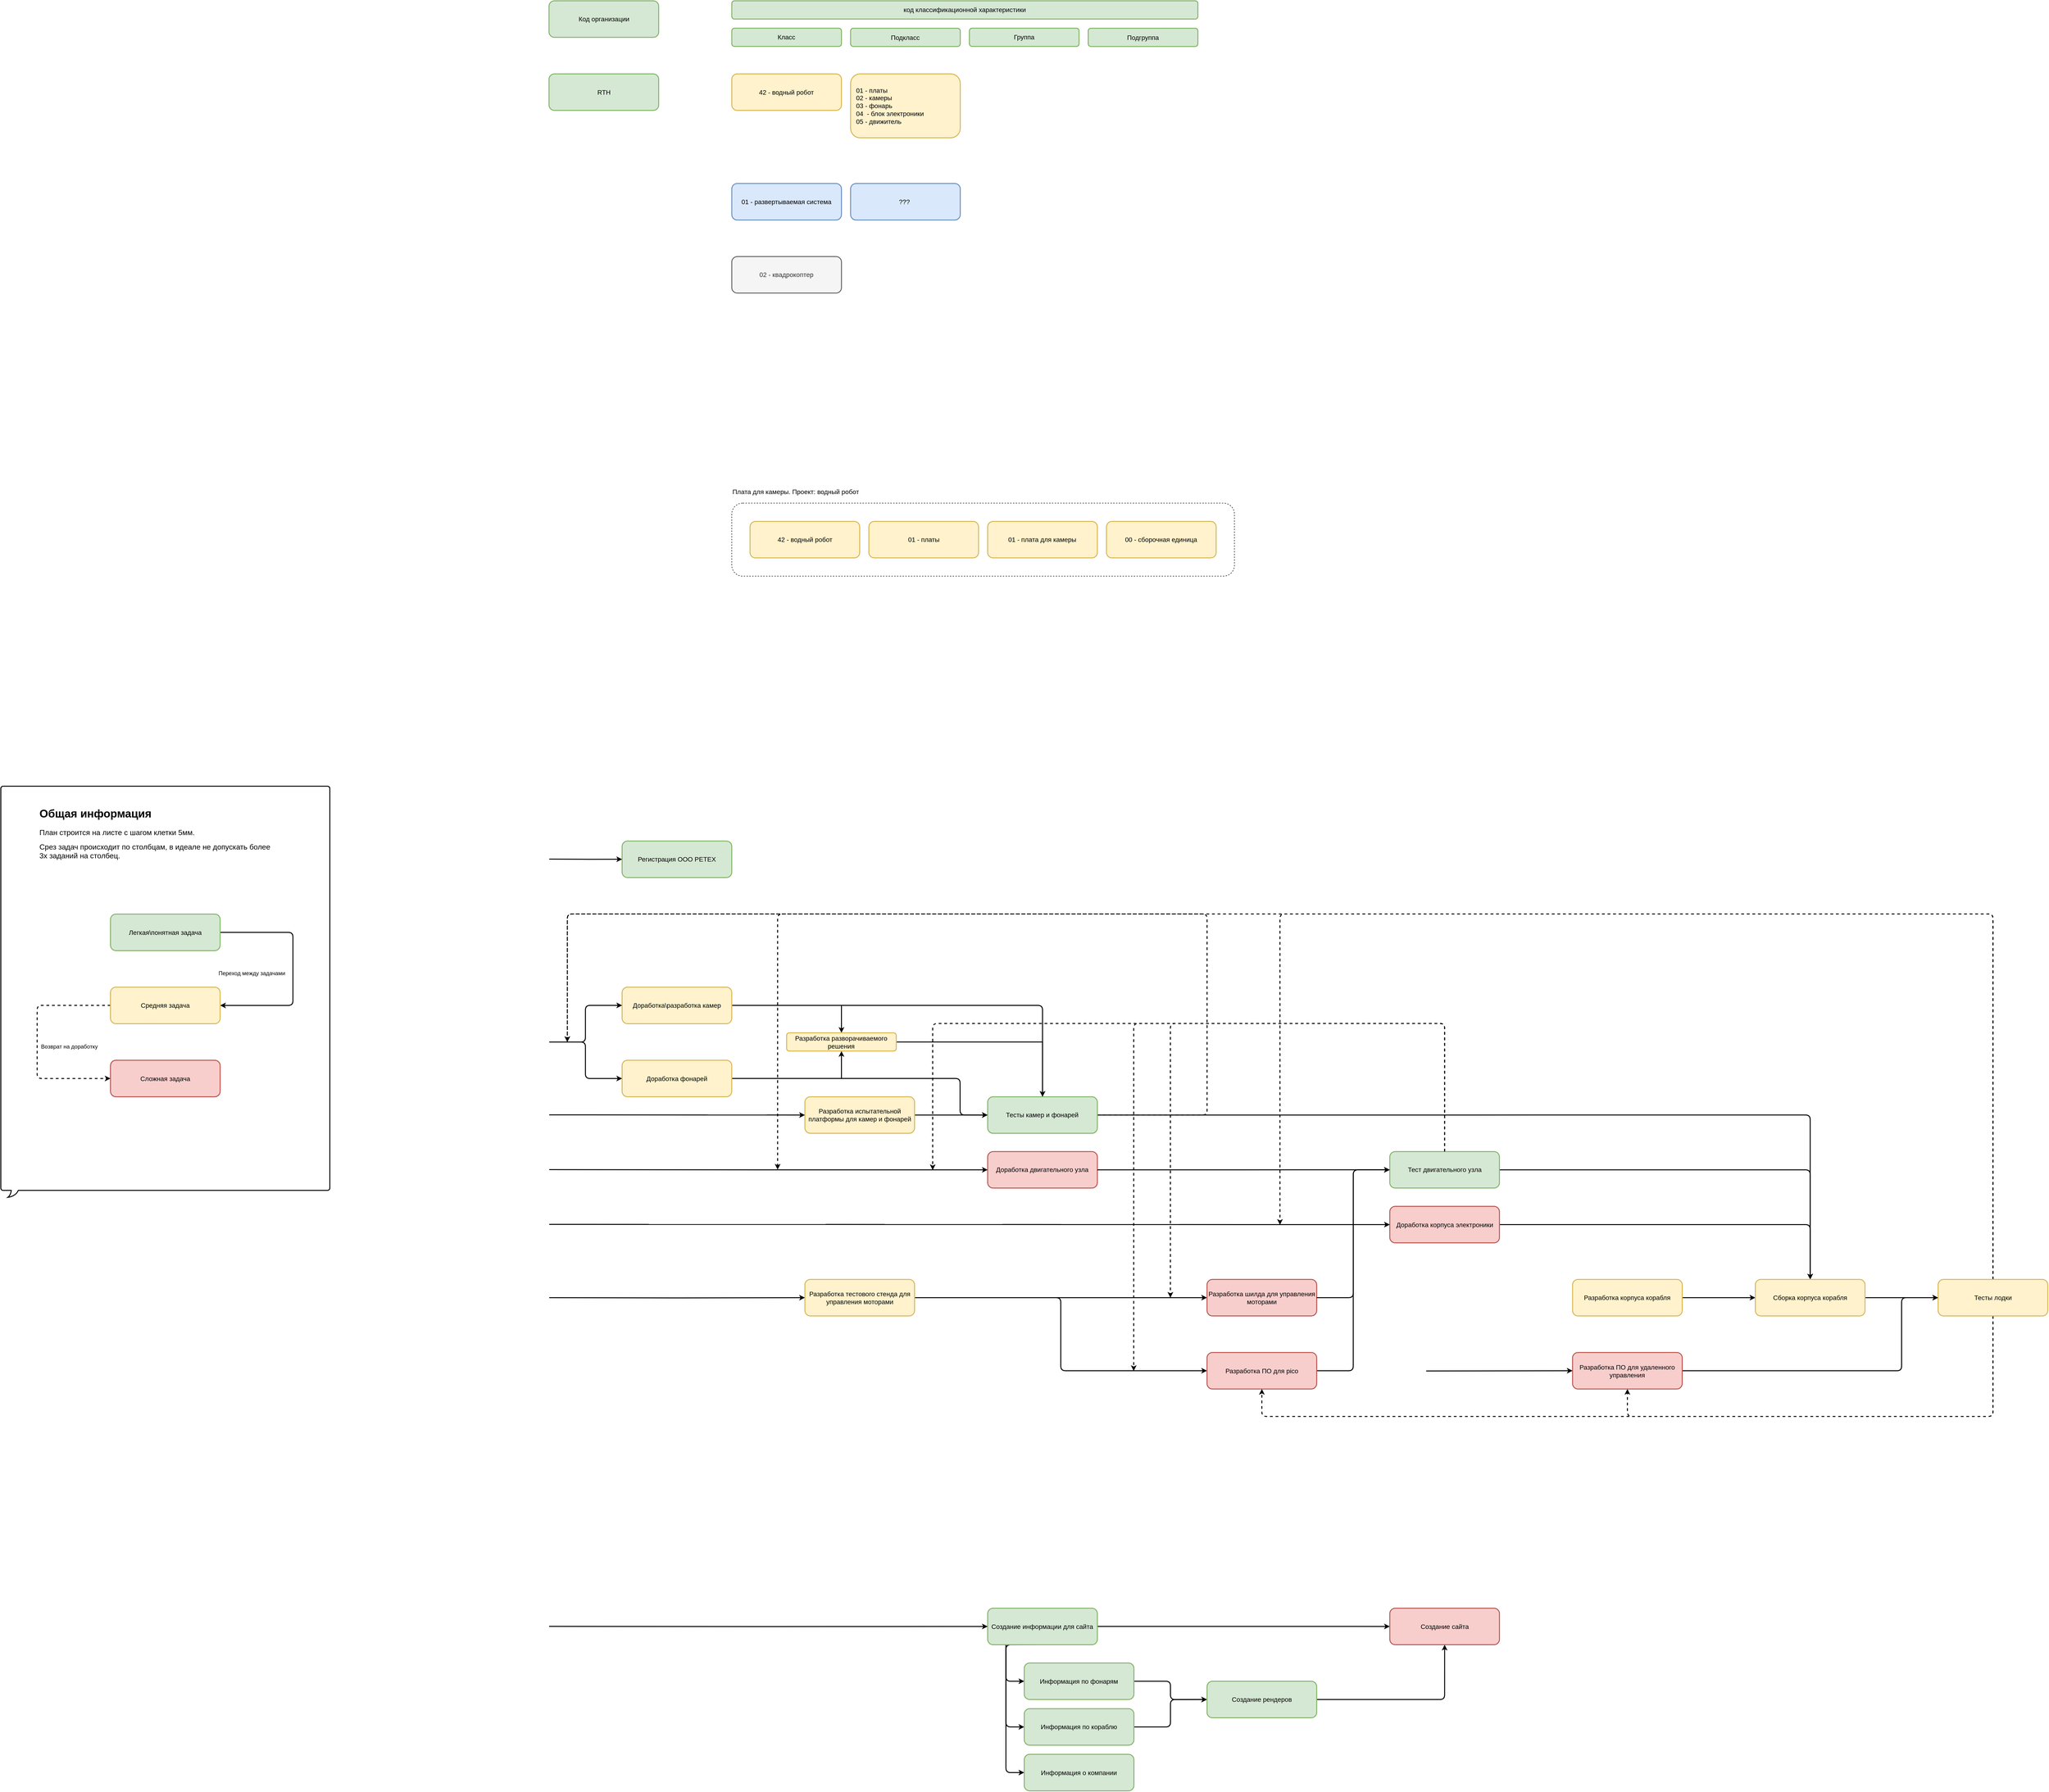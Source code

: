 <mxfile version="20.7.3" type="github" pages="2">
  <diagram name="Page-1" id="74e2e168-ea6b-b213-b513-2b3c1d86103e">
    <mxGraphModel dx="4035" dy="3652" grid="1" gridSize="19.685" guides="1" tooltips="1" connect="1" arrows="1" fold="1" page="0" pageScale="1" pageWidth="1100" pageHeight="850" background="none" math="0" shadow="0">
      <root>
        <mxCell id="0" />
        <mxCell id="1" parent="0" />
        <mxCell id="SM8nJMt2Oax4vUGi1dp2-16" value="" style="rounded=1;whiteSpace=wrap;html=1;fillColor=none;dashed=1;" parent="1" vertex="1">
          <mxGeometry x="-78.76" y="-964.56" width="1082.68" height="157.48" as="geometry" />
        </mxCell>
        <mxCell id="YXC-8lvCb8mUl5Gweqnl-26" value="" style="whiteSpace=wrap;html=1;shape=mxgraph.basic.roundRectCallout;dx=30;dy=15;size=5;boundedLbl=1;strokeWidth=2;fillColor=none;rounded=1;sketch=0;movable=1;resizable=1;rotatable=1;deletable=1;editable=1;connectable=1;" parent="1" vertex="1">
          <mxGeometry x="-1653.2" y="-354.33" width="708.66" height="886.13" as="geometry" />
        </mxCell>
        <mxCell id="e0EzgX6O0uhMCNb5Wawi-1" value="Регистрация ООО РЕТЕХ" style="rounded=1;whiteSpace=wrap;html=1;fontSize=14;fontFamily=Helvetica;strokeWidth=2;fillColor=#d5e8d4;strokeColor=#82b366;" parent="1" vertex="1">
          <mxGeometry x="-315" y="-236.22" width="236.24" height="78.74" as="geometry" />
        </mxCell>
        <mxCell id="YXC-8lvCb8mUl5Gweqnl-3" style="edgeStyle=orthogonalEdgeStyle;rounded=1;orthogonalLoop=1;jettySize=auto;html=1;entryX=0;entryY=0.5;entryDx=0;entryDy=0;strokeWidth=2;startArrow=none;startFill=0;" parent="1" source="e0EzgX6O0uhMCNb5Wawi-2" target="FlP0d59UJvN2eTtT_8vR-7" edge="1">
          <mxGeometry relative="1" as="geometry">
            <mxPoint x="78.745" y="354.335" as="targetPoint" />
            <Array as="points">
              <mxPoint x="413" y="276" />
              <mxPoint x="413" y="354" />
            </Array>
          </mxGeometry>
        </mxCell>
        <mxCell id="eZ3dLRYGTUZ7s9rraS7d-5" style="edgeStyle=orthogonalEdgeStyle;rounded=0;orthogonalLoop=1;jettySize=auto;html=1;entryX=0.5;entryY=1;entryDx=0;entryDy=0;strokeWidth=2;" parent="1" source="e0EzgX6O0uhMCNb5Wawi-2" target="eZ3dLRYGTUZ7s9rraS7d-3" edge="1">
          <mxGeometry relative="1" as="geometry" />
        </mxCell>
        <mxCell id="e0EzgX6O0uhMCNb5Wawi-2" value="Доработка фонарей" style="rounded=1;whiteSpace=wrap;html=1;fontSize=14;fontFamily=Helvetica;strokeWidth=2;fillColor=#fff2cc;strokeColor=#d6b656;" parent="1" vertex="1">
          <mxGeometry x="-315.005" y="236.225" width="236.24" height="78.74" as="geometry" />
        </mxCell>
        <mxCell id="e0EzgX6O0uhMCNb5Wawi-12" style="edgeStyle=orthogonalEdgeStyle;rounded=1;orthogonalLoop=1;jettySize=auto;html=1;exitX=0;exitY=0.5;exitDx=0;exitDy=0;strokeWidth=2;sketch=0;shadow=0;startArrow=classic;startFill=1;endArrow=none;endFill=0;fontSize=14;fontFamily=Helvetica;" parent="1" edge="1">
          <mxGeometry relative="1" as="geometry">
            <mxPoint x="-315.0" y="-196.95" as="sourcePoint" />
            <mxPoint x="-471.995" y="-197.285" as="targetPoint" />
            <Array as="points">
              <mxPoint x="-394" y="-197.39" />
              <mxPoint x="-472" y="-197.39" />
            </Array>
          </mxGeometry>
        </mxCell>
        <mxCell id="e0EzgX6O0uhMCNb5Wawi-17" style="edgeStyle=orthogonalEdgeStyle;rounded=1;sketch=0;orthogonalLoop=1;jettySize=auto;html=1;entryX=0;entryY=0.5;entryDx=0;entryDy=0;shadow=0;strokeWidth=2;startArrow=none;startFill=0;endArrow=classic;endFill=1;fontSize=14;fontFamily=Helvetica;" parent="1" source="e0EzgX6O0uhMCNb5Wawi-13" target="e0EzgX6O0uhMCNb5Wawi-15" edge="1">
          <mxGeometry relative="1" as="geometry" />
        </mxCell>
        <mxCell id="e0EzgX6O0uhMCNb5Wawi-18" style="edgeStyle=orthogonalEdgeStyle;rounded=1;sketch=0;orthogonalLoop=1;jettySize=auto;html=1;entryX=0;entryY=0.5;entryDx=0;entryDy=0;shadow=0;strokeWidth=2;startArrow=none;startFill=0;endArrow=classic;endFill=1;fontSize=14;fontFamily=Helvetica;" parent="1" source="e0EzgX6O0uhMCNb5Wawi-13" target="e0EzgX6O0uhMCNb5Wawi-16" edge="1">
          <mxGeometry relative="1" as="geometry" />
        </mxCell>
        <mxCell id="e0EzgX6O0uhMCNb5Wawi-13" value="Разработка тестового стенда для управления моторами" style="rounded=1;whiteSpace=wrap;html=1;fontSize=14;fontFamily=Helvetica;strokeWidth=2;fillColor=#fff2cc;strokeColor=#d6b656;" parent="1" vertex="1">
          <mxGeometry x="78.745" y="708.665" width="236.24" height="78.74" as="geometry" />
        </mxCell>
        <mxCell id="e0EzgX6O0uhMCNb5Wawi-14" style="edgeStyle=orthogonalEdgeStyle;rounded=1;orthogonalLoop=1;jettySize=auto;html=1;entryX=0;entryY=0.5;entryDx=0;entryDy=0;fontSize=14;fontFamily=Helvetica;strokeWidth=2;" parent="1" target="e0EzgX6O0uhMCNb5Wawi-13" edge="1">
          <mxGeometry relative="1" as="geometry">
            <mxPoint x="-472" y="748" as="sourcePoint" />
            <mxPoint x="78.735" y="747.615" as="targetPoint" />
            <Array as="points" />
          </mxGeometry>
        </mxCell>
        <mxCell id="e0EzgX6O0uhMCNb5Wawi-15" value="Разработка шилда для управления моторами" style="rounded=1;whiteSpace=wrap;html=1;fontSize=14;fontFamily=Helvetica;strokeWidth=2;fillColor=#f8cecc;strokeColor=#b85450;" parent="1" vertex="1">
          <mxGeometry x="944.88" y="708.67" width="236.24" height="78.74" as="geometry" />
        </mxCell>
        <mxCell id="FlP0d59UJvN2eTtT_8vR-22" style="edgeStyle=orthogonalEdgeStyle;rounded=1;orthogonalLoop=1;jettySize=auto;html=1;entryX=0;entryY=0.5;entryDx=0;entryDy=0;strokeWidth=2;startArrow=none;startFill=0;" parent="1" source="e0EzgX6O0uhMCNb5Wawi-16" target="FlP0d59UJvN2eTtT_8vR-9" edge="1">
          <mxGeometry relative="1" as="geometry" />
        </mxCell>
        <mxCell id="e0EzgX6O0uhMCNb5Wawi-16" value="Разработка ПО для pico" style="rounded=1;whiteSpace=wrap;html=1;fontSize=14;fontFamily=Helvetica;strokeWidth=2;fillColor=#f8cecc;strokeColor=#b85450;" parent="1" vertex="1">
          <mxGeometry x="944.885" y="866.135" width="236.24" height="78.74" as="geometry" />
        </mxCell>
        <mxCell id="e0EzgX6O0uhMCNb5Wawi-24" style="edgeStyle=orthogonalEdgeStyle;rounded=1;sketch=0;orthogonalLoop=1;jettySize=auto;html=1;entryX=0;entryY=0.5;entryDx=0;entryDy=0;shadow=0;strokeWidth=2;startArrow=none;startFill=0;endArrow=classic;endFill=1;fontSize=14;fontFamily=Helvetica;" parent="1" source="e0EzgX6O0uhMCNb5Wawi-19" target="e0EzgX6O0uhMCNb5Wawi-20" edge="1">
          <mxGeometry relative="1" as="geometry">
            <Array as="points">
              <mxPoint x="511.73" y="1574.96" />
            </Array>
          </mxGeometry>
        </mxCell>
        <mxCell id="e0EzgX6O0uhMCNb5Wawi-25" style="edgeStyle=orthogonalEdgeStyle;rounded=1;sketch=0;orthogonalLoop=1;jettySize=auto;html=1;entryX=0;entryY=0.5;entryDx=0;entryDy=0;shadow=0;strokeWidth=2;startArrow=none;startFill=0;endArrow=classic;endFill=1;fontSize=14;fontFamily=Helvetica;" parent="1" source="e0EzgX6O0uhMCNb5Wawi-19" target="e0EzgX6O0uhMCNb5Wawi-21" edge="1">
          <mxGeometry relative="1" as="geometry">
            <Array as="points">
              <mxPoint x="511.73" y="1672.96" />
            </Array>
          </mxGeometry>
        </mxCell>
        <mxCell id="e0EzgX6O0uhMCNb5Wawi-26" style="edgeStyle=orthogonalEdgeStyle;rounded=1;sketch=0;orthogonalLoop=1;jettySize=auto;html=1;exitX=0.5;exitY=1;exitDx=0;exitDy=0;entryX=0;entryY=0.5;entryDx=0;entryDy=0;shadow=0;strokeWidth=2;startArrow=none;startFill=0;endArrow=classic;endFill=1;fontSize=14;fontFamily=Helvetica;" parent="1" source="e0EzgX6O0uhMCNb5Wawi-19" target="e0EzgX6O0uhMCNb5Wawi-22" edge="1">
          <mxGeometry relative="1" as="geometry">
            <Array as="points">
              <mxPoint x="511.73" y="1495.96" />
              <mxPoint x="511.73" y="1771.96" />
            </Array>
          </mxGeometry>
        </mxCell>
        <mxCell id="a3vDIaWbVebvhOZibZUk-4" style="edgeStyle=orthogonalEdgeStyle;rounded=1;sketch=0;orthogonalLoop=1;jettySize=auto;html=1;entryX=0;entryY=0.5;entryDx=0;entryDy=0;shadow=0;strokeWidth=2;fontFamily=Helvetica;fontSize=14;startArrow=none;startFill=0;endArrow=classic;endFill=1;" parent="1" source="e0EzgX6O0uhMCNb5Wawi-19" target="a3vDIaWbVebvhOZibZUk-3" edge="1">
          <mxGeometry relative="1" as="geometry" />
        </mxCell>
        <mxCell id="e0EzgX6O0uhMCNb5Wawi-19" value="Создание информации для сайта" style="rounded=1;whiteSpace=wrap;html=1;fontSize=14;fontFamily=Helvetica;strokeWidth=2;fillColor=#d5e8d4;strokeColor=#82b366;" parent="1" vertex="1">
          <mxGeometry x="472.46" y="1417.32" width="236.24" height="78.74" as="geometry" />
        </mxCell>
        <mxCell id="e0EzgX6O0uhMCNb5Wawi-28" style="edgeStyle=orthogonalEdgeStyle;rounded=1;sketch=0;orthogonalLoop=1;jettySize=auto;html=1;entryX=0;entryY=0.5;entryDx=0;entryDy=0;shadow=0;strokeWidth=2;startArrow=none;startFill=0;endArrow=classic;endFill=1;fontSize=14;fontFamily=Helvetica;" parent="1" source="e0EzgX6O0uhMCNb5Wawi-20" target="e0EzgX6O0uhMCNb5Wawi-27" edge="1">
          <mxGeometry relative="1" as="geometry" />
        </mxCell>
        <mxCell id="e0EzgX6O0uhMCNb5Wawi-20" value="Информация по фонарям" style="rounded=1;whiteSpace=wrap;html=1;fontSize=14;fontFamily=Helvetica;strokeWidth=2;fillColor=#d5e8d4;strokeColor=#82b366;" parent="1" vertex="1">
          <mxGeometry x="551.205" y="1535.425" width="236.24" height="78.74" as="geometry" />
        </mxCell>
        <mxCell id="e0EzgX6O0uhMCNb5Wawi-29" style="edgeStyle=orthogonalEdgeStyle;rounded=1;sketch=0;orthogonalLoop=1;jettySize=auto;html=1;entryX=0;entryY=0.5;entryDx=0;entryDy=0;shadow=0;strokeWidth=2;startArrow=none;startFill=0;endArrow=classic;endFill=1;fontSize=14;fontFamily=Helvetica;" parent="1" source="e0EzgX6O0uhMCNb5Wawi-21" target="e0EzgX6O0uhMCNb5Wawi-27" edge="1">
          <mxGeometry relative="1" as="geometry" />
        </mxCell>
        <mxCell id="e0EzgX6O0uhMCNb5Wawi-21" value="Информация по кораблю" style="rounded=1;whiteSpace=wrap;html=1;fontSize=14;fontFamily=Helvetica;strokeWidth=2;fillColor=#d5e8d4;strokeColor=#82b366;" parent="1" vertex="1">
          <mxGeometry x="551.21" y="1633.86" width="236.24" height="78.74" as="geometry" />
        </mxCell>
        <mxCell id="e0EzgX6O0uhMCNb5Wawi-22" value="Информация о компании" style="rounded=1;whiteSpace=wrap;html=1;fontSize=14;fontFamily=Helvetica;strokeWidth=2;fillColor=#d5e8d4;strokeColor=#82b366;" parent="1" vertex="1">
          <mxGeometry x="551.205" y="1732.275" width="236.24" height="78.74" as="geometry" />
        </mxCell>
        <mxCell id="e0EzgX6O0uhMCNb5Wawi-23" style="edgeStyle=orthogonalEdgeStyle;rounded=1;orthogonalLoop=1;jettySize=auto;html=1;entryX=0;entryY=0.5;entryDx=0;entryDy=0;fontSize=14;fontFamily=Helvetica;strokeWidth=2;" parent="1" target="e0EzgX6O0uhMCNb5Wawi-19" edge="1">
          <mxGeometry relative="1" as="geometry">
            <mxPoint x="-472.225" y="1456.485" as="sourcePoint" />
            <mxPoint x="78.51" y="1456.1" as="targetPoint" />
            <Array as="points" />
          </mxGeometry>
        </mxCell>
        <mxCell id="YXC-8lvCb8mUl5Gweqnl-9" style="edgeStyle=orthogonalEdgeStyle;rounded=1;orthogonalLoop=1;jettySize=auto;html=1;entryX=0.5;entryY=1;entryDx=0;entryDy=0;strokeWidth=2;" parent="1" source="e0EzgX6O0uhMCNb5Wawi-27" target="a3vDIaWbVebvhOZibZUk-3" edge="1">
          <mxGeometry relative="1" as="geometry" />
        </mxCell>
        <mxCell id="e0EzgX6O0uhMCNb5Wawi-27" value="Создание рендеров" style="rounded=1;whiteSpace=wrap;html=1;fontSize=14;fontFamily=Helvetica;strokeWidth=2;fillColor=#d5e8d4;strokeColor=#82b366;" parent="1" vertex="1">
          <mxGeometry x="944.92" y="1574.8" width="236.24" height="78.74" as="geometry" />
        </mxCell>
        <mxCell id="a3vDIaWbVebvhOZibZUk-13" style="edgeStyle=orthogonalEdgeStyle;rounded=1;sketch=0;orthogonalLoop=1;jettySize=auto;html=1;exitX=1;exitY=0.5;exitDx=0;exitDy=0;shadow=0;strokeWidth=2;fontFamily=Helvetica;fontSize=14;startArrow=none;startFill=0;endArrow=classic;endFill=1;entryX=0.5;entryY=0;entryDx=0;entryDy=0;" parent="1" source="e0EzgX6O0uhMCNb5Wawi-30" target="FlP0d59UJvN2eTtT_8vR-23" edge="1">
          <mxGeometry relative="1" as="geometry" />
        </mxCell>
        <mxCell id="e0EzgX6O0uhMCNb5Wawi-30" value="Доработка корпуса электроники" style="rounded=1;whiteSpace=wrap;html=1;fontSize=14;fontFamily=Helvetica;strokeWidth=2;fillColor=#f8cecc;strokeColor=#b85450;" parent="1" vertex="1">
          <mxGeometry x="1338.585" y="551.175" width="236.24" height="78.74" as="geometry" />
        </mxCell>
        <mxCell id="a3vDIaWbVebvhOZibZUk-2" style="edgeStyle=orthogonalEdgeStyle;rounded=1;orthogonalLoop=1;jettySize=auto;html=1;fontSize=14;fontFamily=Helvetica;strokeWidth=2;entryX=0;entryY=0.5;entryDx=0;entryDy=0;" parent="1" target="e0EzgX6O0uhMCNb5Wawi-30" edge="1">
          <mxGeometry relative="1" as="geometry">
            <mxPoint x="-472" y="590" as="sourcePoint" />
            <mxPoint x="945" y="591" as="targetPoint" />
            <Array as="points" />
          </mxGeometry>
        </mxCell>
        <mxCell id="a3vDIaWbVebvhOZibZUk-3" value="Создание сайта" style="rounded=1;whiteSpace=wrap;html=1;fontSize=14;fontFamily=Helvetica;strokeWidth=2;fillColor=#f8cecc;strokeColor=#b85450;" parent="1" vertex="1">
          <mxGeometry x="1338.61" y="1417.32" width="236.22" height="78.74" as="geometry" />
        </mxCell>
        <mxCell id="a3vDIaWbVebvhOZibZUk-8" style="edgeStyle=orthogonalEdgeStyle;rounded=1;sketch=0;orthogonalLoop=1;jettySize=auto;html=1;entryX=0;entryY=0.5;entryDx=0;entryDy=0;shadow=0;strokeWidth=2;fontFamily=Helvetica;fontSize=14;startArrow=none;startFill=0;endArrow=classic;endFill=1;exitX=1;exitY=0.5;exitDx=0;exitDy=0;" parent="1" source="FlP0d59UJvN2eTtT_8vR-23" target="a3vDIaWbVebvhOZibZUk-6" edge="1">
          <mxGeometry relative="1" as="geometry" />
        </mxCell>
        <mxCell id="FlP0d59UJvN2eTtT_8vR-24" style="edgeStyle=orthogonalEdgeStyle;rounded=1;orthogonalLoop=1;jettySize=auto;html=1;entryX=0;entryY=0.5;entryDx=0;entryDy=0;strokeWidth=2;startArrow=none;startFill=0;" parent="1" source="a3vDIaWbVebvhOZibZUk-5" target="FlP0d59UJvN2eTtT_8vR-23" edge="1">
          <mxGeometry relative="1" as="geometry" />
        </mxCell>
        <mxCell id="a3vDIaWbVebvhOZibZUk-5" value="Разработка корпуса корабля" style="rounded=1;whiteSpace=wrap;html=1;fontSize=14;fontFamily=Helvetica;strokeWidth=2;fillColor=#fff2cc;strokeColor=#d6b656;" parent="1" vertex="1">
          <mxGeometry x="1732.28" y="708.66" width="236.24" height="78.74" as="geometry" />
        </mxCell>
        <mxCell id="a3vDIaWbVebvhOZibZUk-16" style="edgeStyle=orthogonalEdgeStyle;rounded=1;sketch=0;orthogonalLoop=1;jettySize=auto;html=1;shadow=0;strokeWidth=2;fontFamily=Helvetica;fontSize=14;startArrow=none;startFill=0;endArrow=classic;endFill=1;dashed=1;exitX=0.5;exitY=0;exitDx=0;exitDy=0;" parent="1" source="a3vDIaWbVebvhOZibZUk-6" edge="1">
          <mxGeometry relative="1" as="geometry">
            <Array as="points">
              <mxPoint x="2638" y="-79" />
              <mxPoint x="-433" y="-79" />
            </Array>
            <mxPoint x="-433" y="197" as="targetPoint" />
          </mxGeometry>
        </mxCell>
        <mxCell id="a3vDIaWbVebvhOZibZUk-18" style="edgeStyle=orthogonalEdgeStyle;rounded=1;sketch=0;orthogonalLoop=1;jettySize=auto;html=1;shadow=0;dashed=1;strokeWidth=2;fontFamily=Helvetica;fontSize=14;startArrow=none;startFill=0;endArrow=classic;endFill=1;exitX=0.5;exitY=0;exitDx=0;exitDy=0;" parent="1" source="a3vDIaWbVebvhOZibZUk-6" edge="1">
          <mxGeometry relative="1" as="geometry">
            <mxPoint x="20" y="472" as="targetPoint" />
            <Array as="points">
              <mxPoint x="2638" y="-79" />
              <mxPoint x="20" y="-79" />
            </Array>
          </mxGeometry>
        </mxCell>
        <mxCell id="a3vDIaWbVebvhOZibZUk-20" style="edgeStyle=orthogonalEdgeStyle;rounded=1;sketch=0;orthogonalLoop=1;jettySize=auto;html=1;shadow=0;dashed=1;strokeWidth=2;fontFamily=Helvetica;fontSize=14;startArrow=none;startFill=0;endArrow=classic;endFill=1;" parent="1" source="a3vDIaWbVebvhOZibZUk-6" edge="1">
          <mxGeometry relative="1" as="geometry">
            <mxPoint x="1102" y="591" as="targetPoint" />
            <Array as="points">
              <mxPoint x="2638" y="-79" />
              <mxPoint x="1102" y="-79" />
            </Array>
          </mxGeometry>
        </mxCell>
        <mxCell id="a3vDIaWbVebvhOZibZUk-21" style="edgeStyle=orthogonalEdgeStyle;rounded=1;sketch=0;orthogonalLoop=1;jettySize=auto;html=1;entryX=0.5;entryY=1;entryDx=0;entryDy=0;shadow=0;dashed=1;strokeWidth=2;fontFamily=Helvetica;fontSize=14;startArrow=none;startFill=0;endArrow=classic;endFill=1;exitX=0.5;exitY=1;exitDx=0;exitDy=0;" parent="1" source="a3vDIaWbVebvhOZibZUk-6" target="e0EzgX6O0uhMCNb5Wawi-16" edge="1">
          <mxGeometry relative="1" as="geometry">
            <Array as="points">
              <mxPoint x="2638" y="1004" />
              <mxPoint x="1063" y="1004" />
            </Array>
          </mxGeometry>
        </mxCell>
        <mxCell id="FlP0d59UJvN2eTtT_8vR-32" style="edgeStyle=orthogonalEdgeStyle;rounded=1;orthogonalLoop=1;jettySize=auto;html=1;entryX=0.5;entryY=1;entryDx=0;entryDy=0;strokeWidth=2;startArrow=none;startFill=0;dashed=1;" parent="1" source="a3vDIaWbVebvhOZibZUk-6" target="FlP0d59UJvN2eTtT_8vR-29" edge="1">
          <mxGeometry relative="1" as="geometry">
            <Array as="points">
              <mxPoint x="2638" y="1004" />
              <mxPoint x="1850" y="1004" />
            </Array>
          </mxGeometry>
        </mxCell>
        <mxCell id="a3vDIaWbVebvhOZibZUk-6" value="Тесты лодки" style="rounded=1;whiteSpace=wrap;html=1;fontSize=14;fontFamily=Helvetica;strokeWidth=2;fillColor=#fff2cc;strokeColor=#d6b656;" parent="1" vertex="1">
          <mxGeometry x="2519.675" y="708.675" width="236.24" height="78.74" as="geometry" />
        </mxCell>
        <mxCell id="YXC-8lvCb8mUl5Gweqnl-4" style="edgeStyle=orthogonalEdgeStyle;rounded=1;orthogonalLoop=1;jettySize=auto;html=1;entryX=0.5;entryY=0;entryDx=0;entryDy=0;strokeWidth=2;" parent="1" source="YXC-8lvCb8mUl5Gweqnl-1" target="FlP0d59UJvN2eTtT_8vR-7" edge="1">
          <mxGeometry relative="1" as="geometry">
            <mxPoint x="196.865" y="314.965" as="targetPoint" />
          </mxGeometry>
        </mxCell>
        <mxCell id="eZ3dLRYGTUZ7s9rraS7d-4" style="edgeStyle=orthogonalEdgeStyle;rounded=0;orthogonalLoop=1;jettySize=auto;html=1;entryX=0.5;entryY=0;entryDx=0;entryDy=0;strokeWidth=2;" parent="1" source="YXC-8lvCb8mUl5Gweqnl-1" target="eZ3dLRYGTUZ7s9rraS7d-3" edge="1">
          <mxGeometry relative="1" as="geometry" />
        </mxCell>
        <mxCell id="YXC-8lvCb8mUl5Gweqnl-1" value="Доработка\разработка камер" style="rounded=1;whiteSpace=wrap;html=1;fontSize=14;fontFamily=Helvetica;strokeWidth=2;fillColor=#fff2cc;strokeColor=#d6b656;" parent="1" vertex="1">
          <mxGeometry x="-315" y="78.74" width="236.24" height="78.74" as="geometry" />
        </mxCell>
        <mxCell id="YXC-8lvCb8mUl5Gweqnl-8" style="edgeStyle=orthogonalEdgeStyle;rounded=1;orthogonalLoop=1;jettySize=auto;html=1;entryX=0.5;entryY=0;entryDx=0;entryDy=0;strokeWidth=2;exitX=1;exitY=0.5;exitDx=0;exitDy=0;" parent="1" source="FlP0d59UJvN2eTtT_8vR-7" target="FlP0d59UJvN2eTtT_8vR-23" edge="1">
          <mxGeometry relative="1" as="geometry">
            <mxPoint x="768" y="354" as="sourcePoint" />
          </mxGeometry>
        </mxCell>
        <mxCell id="YXC-8lvCb8mUl5Gweqnl-6" style="edgeStyle=orthogonalEdgeStyle;rounded=1;orthogonalLoop=1;jettySize=auto;html=1;strokeWidth=2;sketch=0;shadow=0;startArrow=classic;startFill=1;endArrow=none;endFill=0;fontSize=14;fontFamily=Helvetica;exitX=0;exitY=0.5;exitDx=0;exitDy=0;" parent="1" source="e0EzgX6O0uhMCNb5Wawi-2" edge="1">
          <mxGeometry relative="1" as="geometry">
            <mxPoint x="-472" y="197" as="targetPoint" />
            <mxPoint x="-315" y="354" as="sourcePoint" />
            <Array as="points">
              <mxPoint x="-394" y="276" />
              <mxPoint x="-394" y="197" />
            </Array>
          </mxGeometry>
        </mxCell>
        <mxCell id="YXC-8lvCb8mUl5Gweqnl-7" style="edgeStyle=orthogonalEdgeStyle;rounded=1;orthogonalLoop=1;jettySize=auto;html=1;strokeWidth=2;sketch=0;shadow=0;startArrow=classic;startFill=1;endArrow=none;endFill=0;fontSize=14;fontFamily=Helvetica;" parent="1" edge="1">
          <mxGeometry relative="1" as="geometry">
            <mxPoint x="-470" y="197" as="targetPoint" />
            <mxPoint x="-315" y="118" as="sourcePoint" />
            <Array as="points">
              <mxPoint x="-394" y="118" />
              <mxPoint x="-394" y="197" />
            </Array>
          </mxGeometry>
        </mxCell>
        <mxCell id="YXC-8lvCb8mUl5Gweqnl-12" value="&lt;h1&gt;&lt;font style=&quot;font-size: 24px;&quot;&gt;Общая информация&lt;/font&gt;&lt;/h1&gt;&lt;p&gt;&lt;font size=&quot;3&quot;&gt;План строится на листе с шагом клетки 5мм.&lt;/font&gt;&lt;/p&gt;&lt;p&gt;&lt;font size=&quot;3&quot;&gt;Срез задач происходит по столбцам, в идеале не допускать более 3х заданий на столбец.&lt;/font&gt;&lt;/p&gt;&lt;p&gt;&amp;nbsp;&lt;/p&gt;" style="text;html=1;strokeColor=none;fillColor=none;spacing=5;spacingTop=-20;whiteSpace=wrap;overflow=hidden;rounded=1;strokeWidth=2;" parent="1" vertex="1">
          <mxGeometry x="-1574.8" y="-314.96" width="511.49" height="157.48" as="geometry" />
        </mxCell>
        <mxCell id="YXC-8lvCb8mUl5Gweqnl-16" style="edgeStyle=orthogonalEdgeStyle;rounded=1;orthogonalLoop=1;jettySize=auto;html=1;entryX=1;entryY=0.5;entryDx=0;entryDy=0;strokeWidth=2;" parent="1" source="YXC-8lvCb8mUl5Gweqnl-13" target="YXC-8lvCb8mUl5Gweqnl-14" edge="1">
          <mxGeometry relative="1" as="geometry">
            <Array as="points">
              <mxPoint x="-1024" y="-39" />
              <mxPoint x="-1024" y="118" />
            </Array>
          </mxGeometry>
        </mxCell>
        <mxCell id="YXC-8lvCb8mUl5Gweqnl-13" value="Легкая\понятная задача" style="rounded=1;whiteSpace=wrap;html=1;fontSize=14;fontFamily=Helvetica;strokeWidth=2;fillColor=#d5e8d4;strokeColor=#82b366;" parent="1" vertex="1">
          <mxGeometry x="-1416.995" y="-78.745" width="236.24" height="78.74" as="geometry" />
        </mxCell>
        <mxCell id="YXC-8lvCb8mUl5Gweqnl-18" style="edgeStyle=orthogonalEdgeStyle;rounded=1;orthogonalLoop=1;jettySize=auto;html=1;entryX=0;entryY=0.5;entryDx=0;entryDy=0;strokeWidth=2;dashed=1;" parent="1" source="YXC-8lvCb8mUl5Gweqnl-14" target="YXC-8lvCb8mUl5Gweqnl-15" edge="1">
          <mxGeometry relative="1" as="geometry">
            <Array as="points">
              <mxPoint x="-1575" y="118" />
              <mxPoint x="-1575" y="276" />
            </Array>
          </mxGeometry>
        </mxCell>
        <mxCell id="YXC-8lvCb8mUl5Gweqnl-14" value="Средняя задача" style="rounded=1;whiteSpace=wrap;html=1;fontSize=14;fontFamily=Helvetica;strokeWidth=2;fillColor=#fff2cc;strokeColor=#d6b656;" parent="1" vertex="1">
          <mxGeometry x="-1417.0" y="78.74" width="236.24" height="78.74" as="geometry" />
        </mxCell>
        <mxCell id="YXC-8lvCb8mUl5Gweqnl-15" value="Сложная задача" style="rounded=1;whiteSpace=wrap;html=1;fontSize=14;fontFamily=Helvetica;strokeWidth=2;fillColor=#f8cecc;strokeColor=#b85450;" parent="1" vertex="1">
          <mxGeometry x="-1416.995" y="236.225" width="236.24" height="78.74" as="geometry" />
        </mxCell>
        <mxCell id="YXC-8lvCb8mUl5Gweqnl-17" value="Переход между задачами" style="text;html=1;strokeColor=none;fillColor=none;align=center;verticalAlign=middle;whiteSpace=wrap;rounded=1;strokeWidth=2;" parent="1" vertex="1">
          <mxGeometry x="-1200.78" y="19.69" width="177.23" height="59.05" as="geometry" />
        </mxCell>
        <mxCell id="YXC-8lvCb8mUl5Gweqnl-19" value="Возврат на доработку" style="text;html=1;strokeColor=none;fillColor=none;align=center;verticalAlign=middle;whiteSpace=wrap;rounded=1;strokeWidth=2;" parent="1" vertex="1">
          <mxGeometry x="-1594.225" y="177.175" width="177.23" height="59.05" as="geometry" />
        </mxCell>
        <mxCell id="YXC-8lvCb8mUl5Gweqnl-23" value="Доработка двигательного узла" style="rounded=1;whiteSpace=wrap;html=1;fontSize=14;fontFamily=Helvetica;strokeWidth=2;fillColor=#f8cecc;strokeColor=#b85450;" parent="1" vertex="1">
          <mxGeometry x="472.44" y="433.07" width="236.24" height="78.74" as="geometry" />
        </mxCell>
        <mxCell id="YXC-8lvCb8mUl5Gweqnl-24" value="" style="edgeStyle=orthogonalEdgeStyle;rounded=1;orthogonalLoop=1;jettySize=auto;html=1;fontSize=14;fontFamily=Helvetica;strokeWidth=2;entryX=0;entryY=0.5;entryDx=0;entryDy=0;endArrow=classic;startArrow=none;startFill=0;endFill=1;" parent="1" target="YXC-8lvCb8mUl5Gweqnl-23" edge="1">
          <mxGeometry relative="1" as="geometry">
            <mxPoint x="-472" y="472" as="sourcePoint" />
            <mxPoint x="551.18" y="472.44" as="targetPoint" />
            <Array as="points" />
          </mxGeometry>
        </mxCell>
        <mxCell id="FlP0d59UJvN2eTtT_8vR-26" style="edgeStyle=orthogonalEdgeStyle;rounded=1;orthogonalLoop=1;jettySize=auto;html=1;strokeWidth=2;startArrow=none;startFill=0;dashed=1;" parent="1" source="FlP0d59UJvN2eTtT_8vR-7" edge="1">
          <mxGeometry relative="1" as="geometry">
            <mxPoint x="-433" y="197" as="targetPoint" />
            <Array as="points">
              <mxPoint x="945" y="354" />
              <mxPoint x="945" y="-79" />
              <mxPoint x="-433" y="-79" />
            </Array>
          </mxGeometry>
        </mxCell>
        <mxCell id="FlP0d59UJvN2eTtT_8vR-7" value="Тесты камер и фонарей" style="rounded=1;whiteSpace=wrap;html=1;fontSize=14;fontFamily=Helvetica;strokeWidth=2;fillColor=#d5e8d4;strokeColor=#82b366;" parent="1" vertex="1">
          <mxGeometry x="472.44" y="314.96" width="236.24" height="78.74" as="geometry" />
        </mxCell>
        <mxCell id="FlP0d59UJvN2eTtT_8vR-8" value="" style="endArrow=classic;html=1;rounded=0;exitX=1;exitY=0.5;exitDx=0;exitDy=0;entryX=0;entryY=0.5;entryDx=0;entryDy=0;strokeWidth=2;" parent="1" target="FlP0d59UJvN2eTtT_8vR-7" edge="1">
          <mxGeometry width="50" height="50" relative="1" as="geometry">
            <mxPoint x="314.985" y="354.335" as="sourcePoint" />
            <mxPoint x="641" y="531" as="targetPoint" />
          </mxGeometry>
        </mxCell>
        <mxCell id="FlP0d59UJvN2eTtT_8vR-15" style="edgeStyle=orthogonalEdgeStyle;rounded=1;orthogonalLoop=1;jettySize=auto;html=1;strokeWidth=2;startArrow=none;startFill=0;entryX=0.5;entryY=0;entryDx=0;entryDy=0;" parent="1" source="FlP0d59UJvN2eTtT_8vR-9" target="FlP0d59UJvN2eTtT_8vR-23" edge="1">
          <mxGeometry relative="1" as="geometry">
            <mxPoint x="1850" y="709" as="targetPoint" />
          </mxGeometry>
        </mxCell>
        <mxCell id="FlP0d59UJvN2eTtT_8vR-17" style="edgeStyle=orthogonalEdgeStyle;rounded=1;orthogonalLoop=1;jettySize=auto;html=1;strokeWidth=2;startArrow=none;startFill=0;dashed=1;exitX=0.5;exitY=0;exitDx=0;exitDy=0;" parent="1" source="FlP0d59UJvN2eTtT_8vR-9" edge="1">
          <mxGeometry relative="1" as="geometry">
            <mxPoint x="354" y="473" as="targetPoint" />
            <Array as="points">
              <mxPoint x="1457" y="157" />
              <mxPoint x="354" y="157" />
              <mxPoint x="354" y="473" />
            </Array>
          </mxGeometry>
        </mxCell>
        <mxCell id="FlP0d59UJvN2eTtT_8vR-20" style="edgeStyle=orthogonalEdgeStyle;rounded=1;orthogonalLoop=1;jettySize=auto;html=1;dashed=1;strokeWidth=2;startArrow=none;startFill=0;exitX=0.5;exitY=0;exitDx=0;exitDy=0;" parent="1" source="FlP0d59UJvN2eTtT_8vR-9" edge="1">
          <mxGeometry relative="1" as="geometry">
            <mxPoint x="866" y="748" as="targetPoint" />
            <Array as="points">
              <mxPoint x="1457" y="157" />
              <mxPoint x="866" y="157" />
            </Array>
          </mxGeometry>
        </mxCell>
        <mxCell id="FlP0d59UJvN2eTtT_8vR-9" value="Тест двигательного узла" style="rounded=1;whiteSpace=wrap;html=1;fontSize=14;fontFamily=Helvetica;strokeWidth=2;fillColor=#d5e8d4;strokeColor=#82b366;" parent="1" vertex="1">
          <mxGeometry x="1338.555" y="433.065" width="236.24" height="78.74" as="geometry" />
        </mxCell>
        <mxCell id="FlP0d59UJvN2eTtT_8vR-10" value="" style="endArrow=classic;html=1;rounded=0;strokeWidth=2;exitX=1;exitY=0.5;exitDx=0;exitDy=0;entryX=0;entryY=0.5;entryDx=0;entryDy=0;" parent="1" source="YXC-8lvCb8mUl5Gweqnl-23" target="FlP0d59UJvN2eTtT_8vR-9" edge="1">
          <mxGeometry width="50" height="50" relative="1" as="geometry">
            <mxPoint x="1358" y="581" as="sourcePoint" />
            <mxPoint x="1408" y="531" as="targetPoint" />
          </mxGeometry>
        </mxCell>
        <mxCell id="FlP0d59UJvN2eTtT_8vR-12" value="" style="endArrow=classic;html=1;rounded=1;strokeWidth=2;exitX=1;exitY=0.5;exitDx=0;exitDy=0;entryX=0;entryY=0.5;entryDx=0;entryDy=0;edgeStyle=orthogonalEdgeStyle;" parent="1" source="e0EzgX6O0uhMCNb5Wawi-15" target="FlP0d59UJvN2eTtT_8vR-9" edge="1">
          <mxGeometry width="50" height="50" relative="1" as="geometry">
            <mxPoint x="728.365" y="492.125" as="sourcePoint" />
            <mxPoint x="1299" y="748" as="targetPoint" />
            <Array as="points">
              <mxPoint x="1260" y="748" />
              <mxPoint x="1260" y="472" />
            </Array>
          </mxGeometry>
        </mxCell>
        <mxCell id="FlP0d59UJvN2eTtT_8vR-21" style="edgeStyle=orthogonalEdgeStyle;rounded=1;orthogonalLoop=1;jettySize=auto;html=1;dashed=1;strokeWidth=2;startArrow=none;startFill=0;exitX=0.5;exitY=0;exitDx=0;exitDy=0;" parent="1" source="FlP0d59UJvN2eTtT_8vR-9" edge="1">
          <mxGeometry relative="1" as="geometry">
            <mxPoint x="1575" y="472" as="sourcePoint" />
            <mxPoint x="787" y="906" as="targetPoint" />
            <Array as="points">
              <mxPoint x="1457" y="157" />
              <mxPoint x="787" y="157" />
            </Array>
          </mxGeometry>
        </mxCell>
        <mxCell id="FlP0d59UJvN2eTtT_8vR-23" value="Сборка корпуса корабля" style="rounded=1;whiteSpace=wrap;html=1;fontSize=14;fontFamily=Helvetica;strokeWidth=2;fillColor=#fff2cc;strokeColor=#d6b656;" parent="1" vertex="1">
          <mxGeometry x="2125.985" y="708.675" width="236.24" height="78.74" as="geometry" />
        </mxCell>
        <mxCell id="FlP0d59UJvN2eTtT_8vR-27" value="Разработка испытательной платформы для камер и фонарей" style="rounded=1;whiteSpace=wrap;html=1;fontSize=14;fontFamily=Helvetica;strokeWidth=2;fillColor=#fff2cc;strokeColor=#d6b656;" parent="1" vertex="1">
          <mxGeometry x="78.745" y="314.965" width="236.24" height="78.74" as="geometry" />
        </mxCell>
        <mxCell id="FlP0d59UJvN2eTtT_8vR-28" value="" style="endArrow=classic;html=1;rounded=1;strokeWidth=2;entryX=0;entryY=0.5;entryDx=0;entryDy=0;" parent="1" target="FlP0d59UJvN2eTtT_8vR-27" edge="1">
          <mxGeometry width="50" height="50" relative="1" as="geometry">
            <mxPoint x="-472" y="354" as="sourcePoint" />
            <mxPoint x="267" y="394" as="targetPoint" />
          </mxGeometry>
        </mxCell>
        <mxCell id="FlP0d59UJvN2eTtT_8vR-31" style="edgeStyle=orthogonalEdgeStyle;rounded=1;orthogonalLoop=1;jettySize=auto;html=1;entryX=0;entryY=0.5;entryDx=0;entryDy=0;strokeWidth=2;startArrow=none;startFill=0;" parent="1" source="FlP0d59UJvN2eTtT_8vR-29" target="a3vDIaWbVebvhOZibZUk-6" edge="1">
          <mxGeometry relative="1" as="geometry">
            <Array as="points">
              <mxPoint x="2441" y="906" />
              <mxPoint x="2441" y="748" />
            </Array>
          </mxGeometry>
        </mxCell>
        <mxCell id="FlP0d59UJvN2eTtT_8vR-29" value="Разработка ПО для удаленного управления" style="rounded=1;whiteSpace=wrap;html=1;fontSize=14;fontFamily=Helvetica;strokeWidth=2;fillColor=#f8cecc;strokeColor=#b85450;" parent="1" vertex="1">
          <mxGeometry x="1732.28" y="866.13" width="236.24" height="78.74" as="geometry" />
        </mxCell>
        <mxCell id="FlP0d59UJvN2eTtT_8vR-30" value="" style="endArrow=classic;html=1;rounded=1;strokeWidth=2;entryX=0;entryY=0.5;entryDx=0;entryDy=0;" parent="1" target="FlP0d59UJvN2eTtT_8vR-29" edge="1">
          <mxGeometry width="50" height="50" relative="1" as="geometry">
            <mxPoint x="1417" y="906" as="sourcePoint" />
            <mxPoint x="1940" y="689" as="targetPoint" />
          </mxGeometry>
        </mxCell>
        <mxCell id="eZ3dLRYGTUZ7s9rraS7d-6" style="edgeStyle=orthogonalEdgeStyle;rounded=0;orthogonalLoop=1;jettySize=auto;html=1;entryX=0.5;entryY=0;entryDx=0;entryDy=0;strokeWidth=2;" parent="1" source="eZ3dLRYGTUZ7s9rraS7d-3" target="FlP0d59UJvN2eTtT_8vR-7" edge="1">
          <mxGeometry relative="1" as="geometry" />
        </mxCell>
        <mxCell id="eZ3dLRYGTUZ7s9rraS7d-3" value="Разработка разворачиваемого решения" style="rounded=1;whiteSpace=wrap;html=1;fontSize=14;fontFamily=Helvetica;strokeWidth=2;fillColor=#fff2cc;strokeColor=#d6b656;" parent="1" vertex="1">
          <mxGeometry x="39.37" y="177.18" width="236.24" height="39.37" as="geometry" />
        </mxCell>
        <mxCell id="SM8nJMt2Oax4vUGi1dp2-2" value="RTH" style="rounded=1;whiteSpace=wrap;html=1;fontSize=14;fontFamily=Helvetica;strokeWidth=2;fillColor=#d5e8d4;strokeColor=#82b366;" parent="1" vertex="1">
          <mxGeometry x="-472.435" y="-1889.755" width="236.24" height="78.74" as="geometry" />
        </mxCell>
        <mxCell id="SM8nJMt2Oax4vUGi1dp2-3" value="Код организации" style="rounded=1;whiteSpace=wrap;html=1;fontSize=14;fontFamily=Helvetica;strokeWidth=2;fillColor=#d5e8d4;strokeColor=#82b366;" parent="1" vertex="1">
          <mxGeometry x="-472.43" y="-2047.24" width="236.24" height="78.74" as="geometry" />
        </mxCell>
        <mxCell id="SM8nJMt2Oax4vUGi1dp2-4" value="код классификационной характеристики" style="rounded=1;whiteSpace=wrap;html=1;fontSize=14;fontFamily=Helvetica;strokeWidth=2;fillColor=#d5e8d4;strokeColor=#82b366;" parent="1" vertex="1">
          <mxGeometry x="-78.71" y="-2047.24" width="1003.92" height="39.37" as="geometry" />
        </mxCell>
        <mxCell id="SM8nJMt2Oax4vUGi1dp2-5" value="42 - водный робот" style="rounded=1;whiteSpace=wrap;html=1;fontSize=14;fontFamily=Helvetica;strokeWidth=2;fillColor=#fff2cc;strokeColor=#d6b656;" parent="1" vertex="1">
          <mxGeometry x="-78.71" y="-1889.75" width="236.24" height="78.74" as="geometry" />
        </mxCell>
        <mxCell id="SM8nJMt2Oax4vUGi1dp2-6" value="01 - развертываемая система" style="rounded=1;whiteSpace=wrap;html=1;fontSize=14;fontFamily=Helvetica;strokeWidth=2;fillColor=#dae8fc;strokeColor=#6c8ebf;" parent="1" vertex="1">
          <mxGeometry x="-78.705" y="-1653.545" width="236.24" height="78.74" as="geometry" />
        </mxCell>
        <mxCell id="SM8nJMt2Oax4vUGi1dp2-7" value="&lt;div&gt;01 - платы&lt;/div&gt;&lt;div&gt;02 - камеры&amp;nbsp;&lt;/div&gt;&lt;div&gt;03 - фонарь&lt;/div&gt;&lt;div&gt;04&amp;nbsp; - блок электроники&lt;/div&gt;05 - движитель" style="rounded=1;whiteSpace=wrap;html=1;fontSize=14;fontFamily=Helvetica;strokeWidth=2;fillColor=#fff2cc;strokeColor=#d6b656;align=left;spacingTop=0;spacingLeft=10;" parent="1" vertex="1">
          <mxGeometry x="177.18" y="-1889.76" width="236.24" height="137.8" as="geometry" />
        </mxCell>
        <mxCell id="SM8nJMt2Oax4vUGi1dp2-8" value="Класс" style="rounded=1;whiteSpace=wrap;html=1;fontSize=14;fontFamily=Helvetica;strokeWidth=2;fillColor=#d5e8d4;strokeColor=#82b366;" parent="1" vertex="1">
          <mxGeometry x="-78.71" y="-1988.19" width="236.24" height="39.37" as="geometry" />
        </mxCell>
        <mxCell id="SM8nJMt2Oax4vUGi1dp2-9" value="Подкласс" style="rounded=1;whiteSpace=wrap;html=1;fontSize=14;fontFamily=Helvetica;strokeWidth=2;fillColor=#d5e8d4;strokeColor=#82b366;" parent="1" vertex="1">
          <mxGeometry x="177.18" y="-1988.18" width="236.24" height="39.37" as="geometry" />
        </mxCell>
        <mxCell id="SM8nJMt2Oax4vUGi1dp2-10" value="Группа" style="rounded=1;whiteSpace=wrap;html=1;fontSize=14;fontFamily=Helvetica;strokeWidth=2;fillColor=#d5e8d4;strokeColor=#82b366;" parent="1" vertex="1">
          <mxGeometry x="433.08" y="-1988.19" width="236.24" height="39.37" as="geometry" />
        </mxCell>
        <mxCell id="SM8nJMt2Oax4vUGi1dp2-11" value="Подгруппа" style="rounded=1;whiteSpace=wrap;html=1;fontSize=14;fontFamily=Helvetica;strokeWidth=2;fillColor=#d5e8d4;strokeColor=#82b366;" parent="1" vertex="1">
          <mxGeometry x="688.98" y="-1988.18" width="236.24" height="39.37" as="geometry" />
        </mxCell>
        <mxCell id="SM8nJMt2Oax4vUGi1dp2-12" value="42 - водный робот" style="rounded=1;whiteSpace=wrap;html=1;fontSize=14;fontFamily=Helvetica;strokeWidth=2;fillColor=#fff2cc;strokeColor=#d6b656;" parent="1" vertex="1">
          <mxGeometry x="-39.415" y="-925.185" width="236.24" height="78.74" as="geometry" />
        </mxCell>
        <mxCell id="SM8nJMt2Oax4vUGi1dp2-13" value="01 - платы" style="rounded=1;whiteSpace=wrap;html=1;fontSize=14;fontFamily=Helvetica;strokeWidth=2;fillColor=#fff2cc;strokeColor=#d6b656;" parent="1" vertex="1">
          <mxGeometry x="216.53" y="-925.18" width="236.24" height="78.74" as="geometry" />
        </mxCell>
        <mxCell id="SM8nJMt2Oax4vUGi1dp2-14" value="01 - плата для камеры" style="rounded=1;whiteSpace=wrap;html=1;fontSize=14;fontFamily=Helvetica;strokeWidth=2;fillColor=#fff2cc;strokeColor=#d6b656;" parent="1" vertex="1">
          <mxGeometry x="472.435" y="-925.185" width="236.24" height="78.74" as="geometry" />
        </mxCell>
        <mxCell id="SM8nJMt2Oax4vUGi1dp2-15" value="00 - сборочная единица" style="rounded=1;whiteSpace=wrap;html=1;fontSize=14;fontFamily=Helvetica;strokeWidth=2;fillColor=#fff2cc;strokeColor=#d6b656;" parent="1" vertex="1">
          <mxGeometry x="728.32" y="-925.18" width="236.24" height="78.74" as="geometry" />
        </mxCell>
        <mxCell id="SM8nJMt2Oax4vUGi1dp2-17" value="&lt;font style=&quot;font-size: 14px;&quot;&gt;Плата для камеры. Проект: водный робот&lt;/font&gt;" style="text;html=1;strokeColor=none;fillColor=none;align=center;verticalAlign=middle;whiteSpace=wrap;rounded=0;dashed=1;" parent="1" vertex="1">
          <mxGeometry x="-78.76" y="-1003.93" width="275.59" height="30" as="geometry" />
        </mxCell>
        <mxCell id="SM8nJMt2Oax4vUGi1dp2-21" value="???&amp;nbsp;" style="rounded=1;whiteSpace=wrap;html=1;fontSize=14;fontFamily=Helvetica;strokeWidth=2;fillColor=#dae8fc;strokeColor=#6c8ebf;" parent="1" vertex="1">
          <mxGeometry x="177.18" y="-1653.54" width="236.24" height="78.74" as="geometry" />
        </mxCell>
        <mxCell id="SM8nJMt2Oax4vUGi1dp2-22" value="02 - квадрокоптер" style="rounded=1;whiteSpace=wrap;html=1;fontSize=14;fontFamily=Helvetica;strokeWidth=2;fillColor=#f5f5f5;strokeColor=#666666;fontColor=#333333;" parent="1" vertex="1">
          <mxGeometry x="-78.7" y="-1496.06" width="236.24" height="78.74" as="geometry" />
        </mxCell>
      </root>
    </mxGraphModel>
  </diagram>
  <diagram id="aDn48H8wBhEVfrkdbMKg" name="Страница 2">
    <mxGraphModel dx="2944" dy="1873" grid="1" gridSize="19.685" guides="1" tooltips="1" connect="1" arrows="1" fold="1" page="0" pageScale="1" pageWidth="827" pageHeight="1169" math="0" shadow="0">
      <root>
        <mxCell id="0" />
        <mxCell id="1" parent="0" />
        <mxCell id="5Kg1sqvMoHo36plX70na-12" style="edgeStyle=orthogonalEdgeStyle;rounded=0;orthogonalLoop=1;jettySize=auto;html=1;exitX=0.25;exitY=1;exitDx=0;exitDy=0;entryX=0;entryY=0.5;entryDx=0;entryDy=0;strokeWidth=2;" parent="1" source="5Kg1sqvMoHo36plX70na-1" target="5Kg1sqvMoHo36plX70na-2" edge="1">
          <mxGeometry relative="1" as="geometry">
            <Array as="points">
              <mxPoint x="-98" y="512" />
            </Array>
          </mxGeometry>
        </mxCell>
        <mxCell id="5Kg1sqvMoHo36plX70na-13" style="edgeStyle=orthogonalEdgeStyle;rounded=0;orthogonalLoop=1;jettySize=auto;html=1;exitX=0.25;exitY=1;exitDx=0;exitDy=0;entryX=0;entryY=0.5;entryDx=0;entryDy=0;strokeWidth=2;" parent="1" source="5Kg1sqvMoHo36plX70na-1" target="5Kg1sqvMoHo36plX70na-6" edge="1">
          <mxGeometry relative="1" as="geometry">
            <Array as="points">
              <mxPoint x="-98" y="906" />
            </Array>
          </mxGeometry>
        </mxCell>
        <mxCell id="qdbsdhMth999d0uy1pwQ-4" style="edgeStyle=orthogonalEdgeStyle;rounded=0;orthogonalLoop=1;jettySize=auto;html=1;exitX=0.25;exitY=1;exitDx=0;exitDy=0;entryX=0;entryY=0.5;entryDx=0;entryDy=0;strokeWidth=2;" parent="1" source="5Kg1sqvMoHo36plX70na-1" target="qdbsdhMth999d0uy1pwQ-3" edge="1">
          <mxGeometry relative="1" as="geometry" />
        </mxCell>
        <mxCell id="qdbsdhMth999d0uy1pwQ-16" style="edgeStyle=orthogonalEdgeStyle;rounded=0;orthogonalLoop=1;jettySize=auto;html=1;exitX=0.25;exitY=1;exitDx=0;exitDy=0;entryX=0;entryY=0.5;entryDx=0;entryDy=0;strokeWidth=2;" parent="1" source="5Kg1sqvMoHo36plX70na-1" target="qdbsdhMth999d0uy1pwQ-15" edge="1">
          <mxGeometry relative="1" as="geometry" />
        </mxCell>
        <mxCell id="5Kg1sqvMoHo36plX70na-1" value="Доработка камер" style="rounded=1;whiteSpace=wrap;html=1;fontSize=14;fontFamily=Helvetica;strokeWidth=2;" parent="1" vertex="1">
          <mxGeometry x="-157.475" y="314.965" width="236.24" height="78.74" as="geometry" />
        </mxCell>
        <mxCell id="5Kg1sqvMoHo36plX70na-2" value="Доработка корпуса для камеры" style="rounded=1;whiteSpace=wrap;html=1;fontSize=14;fontFamily=Helvetica;strokeWidth=2;" parent="1" vertex="1">
          <mxGeometry x="-78.74" y="472.44" width="236.24" height="78.74" as="geometry" />
        </mxCell>
        <mxCell id="5Kg1sqvMoHo36plX70na-3" value="Переработка корпуса под новый сальник&lt;br&gt;Переработка корпуса под новое стекло&lt;br&gt;" style="rounded=1;whiteSpace=wrap;html=1;fontSize=14;fontFamily=Helvetica;strokeWidth=2;dashed=1;" parent="1" vertex="1">
          <mxGeometry y="570.87" width="236.24" height="157.48" as="geometry" />
        </mxCell>
        <mxCell id="5Kg1sqvMoHo36plX70na-10" style="edgeStyle=orthogonalEdgeStyle;rounded=0;orthogonalLoop=1;jettySize=auto;html=1;strokeWidth=2;" parent="1" source="5Kg1sqvMoHo36plX70na-6" target="5Kg1sqvMoHo36plX70na-9" edge="1">
          <mxGeometry relative="1" as="geometry" />
        </mxCell>
        <mxCell id="5Kg1sqvMoHo36plX70na-6" value="Выбор кейса под камеры" style="rounded=1;whiteSpace=wrap;html=1;fontSize=14;fontFamily=Helvetica;strokeWidth=2;" parent="1" vertex="1">
          <mxGeometry x="-78.735" y="866.145" width="236.24" height="78.74" as="geometry" />
        </mxCell>
        <mxCell id="5Kg1sqvMoHo36plX70na-9" value="Разработка ложемента" style="rounded=1;whiteSpace=wrap;html=1;fontSize=14;fontFamily=Helvetica;strokeWidth=2;" parent="1" vertex="1">
          <mxGeometry x="393.7" y="866.15" width="236.24" height="78.74" as="geometry" />
        </mxCell>
        <mxCell id="5Kg1sqvMoHo36plX70na-11" value="Выбор сальника" style="rounded=1;whiteSpace=wrap;html=1;fontSize=14;fontFamily=Helvetica;strokeWidth=2;fillColor=#d5e8d4;strokeColor=#82b366;" parent="1" vertex="1">
          <mxGeometry x="-78.74" y="1338.58" width="236.24" height="78.74" as="geometry" />
        </mxCell>
        <mxCell id="qdbsdhMth999d0uy1pwQ-1" value="Олег" style="rounded=1;whiteSpace=wrap;html=1;fontSize=14;fontFamily=Helvetica;strokeWidth=2;fillColor=#dae8fc;strokeColor=#6c8ebf;" parent="1" vertex="1">
          <mxGeometry x="-629.925" y="610.245" width="236.24" height="78.74" as="geometry" />
        </mxCell>
        <mxCell id="qdbsdhMth999d0uy1pwQ-2" value="Алексей" style="rounded=1;whiteSpace=wrap;html=1;fontSize=14;fontFamily=Helvetica;strokeWidth=2;fillColor=#ffe6cc;strokeColor=#d79b00;" parent="1" vertex="1">
          <mxGeometry x="-629.93" y="492.13" width="236.24" height="78.74" as="geometry" />
        </mxCell>
        <mxCell id="qdbsdhMth999d0uy1pwQ-3" value="Тест коммутатора" style="rounded=1;whiteSpace=wrap;html=1;fontSize=14;fontFamily=Helvetica;strokeWidth=2;" parent="1" vertex="1">
          <mxGeometry x="-78.735" y="1023.625" width="236.24" height="78.74" as="geometry" />
        </mxCell>
        <mxCell id="qdbsdhMth999d0uy1pwQ-5" style="edgeStyle=orthogonalEdgeStyle;rounded=0;orthogonalLoop=1;jettySize=auto;html=1;exitX=0.25;exitY=1;exitDx=0;exitDy=0;entryX=0;entryY=0.5;entryDx=0;entryDy=0;strokeWidth=2;" parent="1" source="qdbsdhMth999d0uy1pwQ-8" target="qdbsdhMth999d0uy1pwQ-9" edge="1">
          <mxGeometry relative="1" as="geometry">
            <Array as="points">
              <mxPoint x="-97.985" y="-354.145" />
            </Array>
          </mxGeometry>
        </mxCell>
        <mxCell id="qdbsdhMth999d0uy1pwQ-6" style="edgeStyle=orthogonalEdgeStyle;rounded=0;orthogonalLoop=1;jettySize=auto;html=1;exitX=0.25;exitY=1;exitDx=0;exitDy=0;entryX=0;entryY=0.5;entryDx=0;entryDy=0;strokeWidth=2;" parent="1" source="qdbsdhMth999d0uy1pwQ-8" target="qdbsdhMth999d0uy1pwQ-12" edge="1">
          <mxGeometry relative="1" as="geometry">
            <Array as="points">
              <mxPoint x="-97.985" y="39.855" />
            </Array>
          </mxGeometry>
        </mxCell>
        <mxCell id="qdbsdhMth999d0uy1pwQ-8" value="Доработка фонарей" style="rounded=1;whiteSpace=wrap;html=1;fontSize=14;fontFamily=Helvetica;strokeWidth=2;" parent="1" vertex="1">
          <mxGeometry x="-157.46" y="-551.18" width="236.24" height="78.74" as="geometry" />
        </mxCell>
        <mxCell id="qdbsdhMth999d0uy1pwQ-9" value="Доработка корпуса" style="rounded=1;whiteSpace=wrap;html=1;fontSize=14;fontFamily=Helvetica;strokeWidth=2;" parent="1" vertex="1">
          <mxGeometry x="-78.725" y="-393.705" width="236.24" height="78.74" as="geometry" />
        </mxCell>
        <mxCell id="qdbsdhMth999d0uy1pwQ-10" value="Переработка корпуса под новый сальник&lt;br&gt;Переработка корпуса под новое стекло??" style="rounded=1;whiteSpace=wrap;html=1;fontSize=14;fontFamily=Helvetica;strokeWidth=2;dashed=1;" parent="1" vertex="1">
          <mxGeometry x="0.015" y="-295.275" width="236.24" height="157.48" as="geometry" />
        </mxCell>
        <mxCell id="qdbsdhMth999d0uy1pwQ-11" style="edgeStyle=orthogonalEdgeStyle;rounded=0;orthogonalLoop=1;jettySize=auto;html=1;strokeWidth=2;" parent="1" source="qdbsdhMth999d0uy1pwQ-12" target="qdbsdhMth999d0uy1pwQ-13" edge="1">
          <mxGeometry relative="1" as="geometry" />
        </mxCell>
        <mxCell id="qdbsdhMth999d0uy1pwQ-12" value="Выбор кейса под фонари" style="rounded=1;whiteSpace=wrap;html=1;fontSize=14;fontFamily=Helvetica;strokeWidth=2;" parent="1" vertex="1">
          <mxGeometry x="-78.72" y="-2.274e-13" width="236.24" height="78.74" as="geometry" />
        </mxCell>
        <mxCell id="qdbsdhMth999d0uy1pwQ-13" value="Разработка ложемента" style="rounded=1;whiteSpace=wrap;html=1;fontSize=14;fontFamily=Helvetica;strokeWidth=2;" parent="1" vertex="1">
          <mxGeometry x="393.715" y="0.005" width="236.24" height="78.74" as="geometry" />
        </mxCell>
        <mxCell id="qdbsdhMth999d0uy1pwQ-15" value="Выбор других камер?&amp;nbsp;" style="rounded=1;whiteSpace=wrap;html=1;fontSize=14;fontFamily=Helvetica;strokeWidth=2;" parent="1" vertex="1">
          <mxGeometry x="-78.74" y="1181.1" width="236.24" height="78.74" as="geometry" />
        </mxCell>
        <mxCell id="vLlYNC7nVuOH3ThAOScL-5" style="edgeStyle=orthogonalEdgeStyle;rounded=0;orthogonalLoop=1;jettySize=auto;html=1;entryX=0;entryY=0.5;entryDx=0;entryDy=0;strokeWidth=2;" parent="1" source="vLlYNC7nVuOH3ThAOScL-1" target="vLlYNC7nVuOH3ThAOScL-4" edge="1">
          <mxGeometry relative="1" as="geometry">
            <Array as="points">
              <mxPoint x="39" y="2087" />
            </Array>
          </mxGeometry>
        </mxCell>
        <mxCell id="vLlYNC7nVuOH3ThAOScL-7" style="edgeStyle=orthogonalEdgeStyle;rounded=0;orthogonalLoop=1;jettySize=auto;html=1;entryX=0;entryY=0.5;entryDx=0;entryDy=0;strokeWidth=2;" parent="1" source="vLlYNC7nVuOH3ThAOScL-1" target="vLlYNC7nVuOH3ThAOScL-6" edge="1">
          <mxGeometry relative="1" as="geometry" />
        </mxCell>
        <mxCell id="vLlYNC7nVuOH3ThAOScL-8" style="edgeStyle=orthogonalEdgeStyle;rounded=0;orthogonalLoop=1;jettySize=auto;html=1;entryX=0;entryY=0.5;entryDx=0;entryDy=0;strokeWidth=2;" parent="1" source="vLlYNC7nVuOH3ThAOScL-1" target="vLlYNC7nVuOH3ThAOScL-2" edge="1">
          <mxGeometry relative="1" as="geometry" />
        </mxCell>
        <mxCell id="wZ8rAOh0qwJG0oHeNvFa-7" style="edgeStyle=orthogonalEdgeStyle;rounded=0;orthogonalLoop=1;jettySize=auto;html=1;entryX=0;entryY=0.5;entryDx=0;entryDy=0;startArrow=none;startFill=0;endArrow=classic;endFill=1;" edge="1" parent="1" source="vLlYNC7nVuOH3ThAOScL-1" target="wZ8rAOh0qwJG0oHeNvFa-6">
          <mxGeometry relative="1" as="geometry" />
        </mxCell>
        <mxCell id="vLlYNC7nVuOH3ThAOScL-1" value="Камера(Задачи)" style="rounded=1;whiteSpace=wrap;html=1;fontSize=14;fontFamily=Helvetica;strokeWidth=2;" parent="1" vertex="1">
          <mxGeometry x="-78.735" y="1574.805" width="236.24" height="78.74" as="geometry" />
        </mxCell>
        <mxCell id="vLlYNC7nVuOH3ThAOScL-41" style="edgeStyle=orthogonalEdgeStyle;rounded=0;orthogonalLoop=1;jettySize=auto;html=1;entryX=0;entryY=0.5;entryDx=0;entryDy=0;strokeWidth=2;" parent="1" source="vLlYNC7nVuOH3ThAOScL-2" target="vLlYNC7nVuOH3ThAOScL-11" edge="1">
          <mxGeometry relative="1" as="geometry">
            <Array as="points">
              <mxPoint x="669" y="1772" />
              <mxPoint x="669" y="1929" />
            </Array>
          </mxGeometry>
        </mxCell>
        <mxCell id="vLlYNC7nVuOH3ThAOScL-42" style="edgeStyle=orthogonalEdgeStyle;rounded=0;orthogonalLoop=1;jettySize=auto;html=1;entryX=0;entryY=0.5;entryDx=0;entryDy=0;strokeWidth=2;" parent="1" source="vLlYNC7nVuOH3ThAOScL-2" target="vLlYNC7nVuOH3ThAOScL-9" edge="1">
          <mxGeometry relative="1" as="geometry" />
        </mxCell>
        <mxCell id="vLlYNC7nVuOH3ThAOScL-43" style="edgeStyle=orthogonalEdgeStyle;rounded=0;orthogonalLoop=1;jettySize=auto;html=1;entryX=0;entryY=0.5;entryDx=0;entryDy=0;strokeWidth=2;" parent="1" source="vLlYNC7nVuOH3ThAOScL-2" target="vLlYNC7nVuOH3ThAOScL-10" edge="1">
          <mxGeometry relative="1" as="geometry" />
        </mxCell>
        <mxCell id="vLlYNC7nVuOH3ThAOScL-46" style="edgeStyle=orthogonalEdgeStyle;rounded=0;orthogonalLoop=1;jettySize=auto;html=1;entryX=0;entryY=0.5;entryDx=0;entryDy=0;strokeWidth=2;" parent="1" source="vLlYNC7nVuOH3ThAOScL-2" target="vLlYNC7nVuOH3ThAOScL-45" edge="1">
          <mxGeometry relative="1" as="geometry" />
        </mxCell>
        <mxCell id="vLlYNC7nVuOH3ThAOScL-2" value="Корпус&amp;nbsp;" style="rounded=1;whiteSpace=wrap;html=1;fontSize=14;fontFamily=Helvetica;strokeWidth=2;" parent="1" vertex="1">
          <mxGeometry x="78.76" y="1732.28" width="236.24" height="78.74" as="geometry" />
        </mxCell>
        <mxCell id="vLlYNC7nVuOH3ThAOScL-52" style="edgeStyle=orthogonalEdgeStyle;rounded=0;orthogonalLoop=1;jettySize=auto;html=1;entryX=0;entryY=0.5;entryDx=0;entryDy=0;strokeWidth=2;" parent="1" source="vLlYNC7nVuOH3ThAOScL-4" target="vLlYNC7nVuOH3ThAOScL-44" edge="1">
          <mxGeometry relative="1" as="geometry" />
        </mxCell>
        <mxCell id="vLlYNC7nVuOH3ThAOScL-53" style="edgeStyle=orthogonalEdgeStyle;rounded=0;orthogonalLoop=1;jettySize=auto;html=1;entryX=0;entryY=0.5;entryDx=0;entryDy=0;strokeWidth=2;" parent="1" source="vLlYNC7nVuOH3ThAOScL-4" target="vLlYNC7nVuOH3ThAOScL-47" edge="1">
          <mxGeometry relative="1" as="geometry" />
        </mxCell>
        <mxCell id="vLlYNC7nVuOH3ThAOScL-54" style="edgeStyle=orthogonalEdgeStyle;rounded=0;orthogonalLoop=1;jettySize=auto;html=1;entryX=0;entryY=0.5;entryDx=0;entryDy=0;strokeWidth=2;" parent="1" source="vLlYNC7nVuOH3ThAOScL-4" target="vLlYNC7nVuOH3ThAOScL-48" edge="1">
          <mxGeometry relative="1" as="geometry" />
        </mxCell>
        <mxCell id="vLlYNC7nVuOH3ThAOScL-55" style="edgeStyle=orthogonalEdgeStyle;rounded=0;orthogonalLoop=1;jettySize=auto;html=1;entryX=0;entryY=0.5;entryDx=0;entryDy=0;strokeWidth=2;" parent="1" source="vLlYNC7nVuOH3ThAOScL-4" target="vLlYNC7nVuOH3ThAOScL-49" edge="1">
          <mxGeometry relative="1" as="geometry" />
        </mxCell>
        <mxCell id="vLlYNC7nVuOH3ThAOScL-4" value="Плата камеры" style="rounded=1;whiteSpace=wrap;html=1;fontSize=14;fontFamily=Helvetica;strokeWidth=2;" parent="1" vertex="1">
          <mxGeometry x="78.665" y="2047.245" width="236.24" height="78.74" as="geometry" />
        </mxCell>
        <mxCell id="vLlYNC7nVuOH3ThAOScL-59" style="edgeStyle=orthogonalEdgeStyle;rounded=0;orthogonalLoop=1;jettySize=auto;html=1;entryX=0;entryY=0.5;entryDx=0;entryDy=0;strokeWidth=2;" parent="1" source="vLlYNC7nVuOH3ThAOScL-6" target="vLlYNC7nVuOH3ThAOScL-56" edge="1">
          <mxGeometry relative="1" as="geometry" />
        </mxCell>
        <mxCell id="vLlYNC7nVuOH3ThAOScL-60" style="edgeStyle=orthogonalEdgeStyle;rounded=0;orthogonalLoop=1;jettySize=auto;html=1;entryX=0;entryY=0.5;entryDx=0;entryDy=0;strokeWidth=2;" parent="1" source="vLlYNC7nVuOH3ThAOScL-6" target="vLlYNC7nVuOH3ThAOScL-57" edge="1">
          <mxGeometry relative="1" as="geometry" />
        </mxCell>
        <mxCell id="vLlYNC7nVuOH3ThAOScL-6" value="IP камера" style="rounded=1;whiteSpace=wrap;html=1;fontSize=14;fontFamily=Helvetica;strokeWidth=2;" parent="1" vertex="1">
          <mxGeometry x="78.8" y="2598.42" width="236.24" height="78.74" as="geometry" />
        </mxCell>
        <mxCell id="vLlYNC7nVuOH3ThAOScL-9" value="Изготовление мастер-модели для создания формы под отливку" style="rounded=1;whiteSpace=wrap;html=1;fontSize=14;fontFamily=Helvetica;strokeWidth=2;" parent="1" vertex="1">
          <mxGeometry x="787.415" y="1732.285" width="236.24" height="78.74" as="geometry" />
        </mxCell>
        <mxCell id="vLlYNC7nVuOH3ThAOScL-10" value="Изменение габаритов&amp;nbsp;" style="rounded=1;whiteSpace=wrap;html=1;fontSize=14;fontFamily=Helvetica;strokeWidth=2;fillColor=#d5e8d4;strokeColor=#82b366;" parent="1" vertex="1">
          <mxGeometry x="393.61" y="1791.33" width="236.24" height="78.74" as="geometry" />
        </mxCell>
        <mxCell id="vLlYNC7nVuOH3ThAOScL-11" value="Изготовление стекл из акрила/поликарбоната" style="rounded=1;whiteSpace=wrap;html=1;fontSize=14;fontFamily=Helvetica;strokeWidth=2;" parent="1" vertex="1">
          <mxGeometry x="787.405" y="1889.745" width="236.24" height="78.74" as="geometry" />
        </mxCell>
        <mxCell id="vLlYNC7nVuOH3ThAOScL-13" style="edgeStyle=orthogonalEdgeStyle;rounded=0;orthogonalLoop=1;jettySize=auto;html=1;entryX=0;entryY=0.5;entryDx=0;entryDy=0;strokeWidth=2;" parent="1" source="vLlYNC7nVuOH3ThAOScL-16" target="vLlYNC7nVuOH3ThAOScL-18" edge="1">
          <mxGeometry relative="1" as="geometry">
            <Array as="points">
              <mxPoint x="-984.05" y="2362.01" />
            </Array>
          </mxGeometry>
        </mxCell>
        <mxCell id="vLlYNC7nVuOH3ThAOScL-14" style="edgeStyle=orthogonalEdgeStyle;rounded=0;orthogonalLoop=1;jettySize=auto;html=1;entryX=0;entryY=0.5;entryDx=0;entryDy=0;strokeWidth=2;" parent="1" source="vLlYNC7nVuOH3ThAOScL-16" target="vLlYNC7nVuOH3ThAOScL-19" edge="1">
          <mxGeometry relative="1" as="geometry" />
        </mxCell>
        <mxCell id="vLlYNC7nVuOH3ThAOScL-15" style="edgeStyle=orthogonalEdgeStyle;rounded=0;orthogonalLoop=1;jettySize=auto;html=1;entryX=0;entryY=0.5;entryDx=0;entryDy=0;strokeWidth=2;" parent="1" source="vLlYNC7nVuOH3ThAOScL-16" target="vLlYNC7nVuOH3ThAOScL-17" edge="1">
          <mxGeometry relative="1" as="geometry" />
        </mxCell>
        <mxCell id="vLlYNC7nVuOH3ThAOScL-16" value="Камера(Схема устройства)" style="rounded=1;whiteSpace=wrap;html=1;fontSize=14;fontFamily=Helvetica;strokeWidth=2;" parent="1" vertex="1">
          <mxGeometry x="-1102.41" y="1574.81" width="236.24" height="78.74" as="geometry" />
        </mxCell>
        <mxCell id="vLlYNC7nVuOH3ThAOScL-27" style="edgeStyle=orthogonalEdgeStyle;rounded=0;orthogonalLoop=1;jettySize=auto;html=1;exitX=1;exitY=0.5;exitDx=0;exitDy=0;strokeWidth=2;entryX=0;entryY=0.5;entryDx=0;entryDy=0;" parent="1" source="vLlYNC7nVuOH3ThAOScL-17" target="vLlYNC7nVuOH3ThAOScL-25" edge="1">
          <mxGeometry relative="1" as="geometry">
            <mxPoint x="-668.92" y="2185.01" as="targetPoint" />
          </mxGeometry>
        </mxCell>
        <mxCell id="vLlYNC7nVuOH3ThAOScL-28" style="edgeStyle=orthogonalEdgeStyle;rounded=0;orthogonalLoop=1;jettySize=auto;html=1;entryX=0;entryY=0.5;entryDx=0;entryDy=0;strokeWidth=2;" parent="1" source="vLlYNC7nVuOH3ThAOScL-17" target="vLlYNC7nVuOH3ThAOScL-20" edge="1">
          <mxGeometry relative="1" as="geometry" />
        </mxCell>
        <mxCell id="vLlYNC7nVuOH3ThAOScL-29" style="edgeStyle=orthogonalEdgeStyle;rounded=0;orthogonalLoop=1;jettySize=auto;html=1;entryX=0;entryY=0.5;entryDx=0;entryDy=0;strokeWidth=2;" parent="1" source="vLlYNC7nVuOH3ThAOScL-17" target="vLlYNC7nVuOH3ThAOScL-23" edge="1">
          <mxGeometry relative="1" as="geometry" />
        </mxCell>
        <mxCell id="vLlYNC7nVuOH3ThAOScL-30" style="edgeStyle=orthogonalEdgeStyle;rounded=0;orthogonalLoop=1;jettySize=auto;html=1;exitX=1;exitY=0.5;exitDx=0;exitDy=0;entryX=0;entryY=0.5;entryDx=0;entryDy=0;strokeWidth=2;" parent="1" source="vLlYNC7nVuOH3ThAOScL-17" target="vLlYNC7nVuOH3ThAOScL-24" edge="1">
          <mxGeometry relative="1" as="geometry" />
        </mxCell>
        <mxCell id="vLlYNC7nVuOH3ThAOScL-17" value="Корпус&amp;nbsp;" style="rounded=1;whiteSpace=wrap;html=1;fontSize=14;fontFamily=Helvetica;strokeWidth=2;" parent="1" vertex="1">
          <mxGeometry x="-944.915" y="1732.285" width="236.24" height="78.74" as="geometry" />
        </mxCell>
        <mxCell id="vLlYNC7nVuOH3ThAOScL-37" style="edgeStyle=orthogonalEdgeStyle;rounded=0;orthogonalLoop=1;jettySize=auto;html=1;entryX=0;entryY=0.5;entryDx=0;entryDy=0;strokeWidth=2;" parent="1" source="vLlYNC7nVuOH3ThAOScL-18" target="vLlYNC7nVuOH3ThAOScL-34" edge="1">
          <mxGeometry relative="1" as="geometry" />
        </mxCell>
        <mxCell id="vLlYNC7nVuOH3ThAOScL-38" style="edgeStyle=orthogonalEdgeStyle;rounded=0;orthogonalLoop=1;jettySize=auto;html=1;entryX=0;entryY=0.5;entryDx=0;entryDy=0;strokeWidth=2;" parent="1" source="vLlYNC7nVuOH3ThAOScL-18" target="vLlYNC7nVuOH3ThAOScL-31" edge="1">
          <mxGeometry relative="1" as="geometry" />
        </mxCell>
        <mxCell id="vLlYNC7nVuOH3ThAOScL-39" style="edgeStyle=orthogonalEdgeStyle;rounded=0;orthogonalLoop=1;jettySize=auto;html=1;entryX=0;entryY=0.5;entryDx=0;entryDy=0;strokeWidth=2;" parent="1" source="vLlYNC7nVuOH3ThAOScL-18" target="vLlYNC7nVuOH3ThAOScL-32" edge="1">
          <mxGeometry relative="1" as="geometry" />
        </mxCell>
        <mxCell id="vLlYNC7nVuOH3ThAOScL-40" style="edgeStyle=orthogonalEdgeStyle;rounded=0;orthogonalLoop=1;jettySize=auto;html=1;entryX=0;entryY=0.5;entryDx=0;entryDy=0;strokeWidth=2;" parent="1" source="vLlYNC7nVuOH3ThAOScL-18" target="vLlYNC7nVuOH3ThAOScL-33" edge="1">
          <mxGeometry relative="1" as="geometry" />
        </mxCell>
        <mxCell id="vLlYNC7nVuOH3ThAOScL-18" value="Плата камеры" style="rounded=1;whiteSpace=wrap;html=1;fontSize=14;fontFamily=Helvetica;strokeWidth=2;" parent="1" vertex="1">
          <mxGeometry x="-944.91" y="2322.84" width="236.24" height="78.74" as="geometry" />
        </mxCell>
        <mxCell id="vLlYNC7nVuOH3ThAOScL-19" value="IP камера" style="rounded=1;whiteSpace=wrap;html=1;fontSize=14;fontFamily=Helvetica;strokeWidth=2;" parent="1" vertex="1">
          <mxGeometry x="-944.915" y="2795.275" width="236.24" height="78.74" as="geometry" />
        </mxCell>
        <mxCell id="vLlYNC7nVuOH3ThAOScL-20" value="Внешние основание, на которое устанавливается плата понижающего преобразователя и подогрева, также в него устанавливается сальник, имеет сквозные отверстия для установки крышки для прижима стекла.&lt;br&gt;Материал: полимер" style="rounded=1;whiteSpace=wrap;html=1;fontSize=14;fontFamily=Helvetica;strokeWidth=2;" parent="1" vertex="1">
          <mxGeometry x="-629.98" y="1732.28" width="236.24" height="157.49" as="geometry" />
        </mxCell>
        <mxCell id="vLlYNC7nVuOH3ThAOScL-23" value="Крышка с монтажными ушами для крепления в качестве полезной нагрузки, должна обеспечивать жесткость для обеспечения герметичности камеры.&lt;br&gt;Материал: полимер&amp;nbsp;" style="rounded=1;whiteSpace=wrap;html=1;fontSize=14;fontFamily=Helvetica;strokeWidth=2;" parent="1" vertex="1">
          <mxGeometry x="-629.93" y="1909.45" width="236.24" height="118.12" as="geometry" />
        </mxCell>
        <mxCell id="vLlYNC7nVuOH3ThAOScL-24" value="Стекло&amp;nbsp;&lt;br&gt;Материал: акрил, поликарбонат, многослойное стекло" style="rounded=1;whiteSpace=wrap;html=1;fontSize=14;fontFamily=Helvetica;strokeWidth=2;" parent="1" vertex="1">
          <mxGeometry x="-629.985" y="2047.255" width="236.24" height="78.74" as="geometry" />
        </mxCell>
        <mxCell id="vLlYNC7nVuOH3ThAOScL-25" value="Прокладки изоляционные, устанавливаются между основанием и стеклом, а также стеклом и крышкой для обеспечения герметичности.&lt;br&gt;Материал: резина ТМКЩ-С 2мм" style="rounded=1;whiteSpace=wrap;html=1;fontSize=14;fontFamily=Helvetica;strokeWidth=2;" parent="1" vertex="1">
          <mxGeometry x="-629.98" y="2145.68" width="236.24" height="118.1" as="geometry" />
        </mxCell>
        <mxCell id="vLlYNC7nVuOH3ThAOScL-31" value="Понижающий dc-dc преобразователь на базе lmr14050" style="rounded=1;whiteSpace=wrap;html=1;fontSize=14;fontFamily=Helvetica;strokeWidth=2;" parent="1" vertex="1">
          <mxGeometry x="-629.925" y="2322.835" width="236.24" height="78.74" as="geometry" />
        </mxCell>
        <mxCell id="vLlYNC7nVuOH3ThAOScL-32" value="Разъем подключения IP камеры" style="rounded=1;whiteSpace=wrap;html=1;fontSize=14;fontFamily=Helvetica;strokeWidth=2;" parent="1" vertex="1">
          <mxGeometry x="-629.98" y="2421.26" width="236.24" height="78.74" as="geometry" />
        </mxCell>
        <mxCell id="vLlYNC7nVuOH3ThAOScL-33" value="Контактные площадки для подключения кабеля&amp;nbsp;" style="rounded=1;whiteSpace=wrap;html=1;fontSize=14;fontFamily=Helvetica;strokeWidth=2;" parent="1" vertex="1">
          <mxGeometry x="-629.925" y="2519.695" width="236.24" height="78.74" as="geometry" />
        </mxCell>
        <mxCell id="vLlYNC7nVuOH3ThAOScL-34" value="Нагревательные элементы в виде трассированных дорожек с возможностью установки резисторов 5Вт с терморегулятором" style="rounded=1;whiteSpace=wrap;html=1;fontSize=14;fontFamily=Helvetica;strokeWidth=2;" parent="1" vertex="1">
          <mxGeometry x="-629.98" y="2618.12" width="236.24" height="118.11" as="geometry" />
        </mxCell>
        <mxCell id="vLlYNC7nVuOH3ThAOScL-44" value="Определение внешнего контура платы" style="rounded=1;whiteSpace=wrap;html=1;fontSize=14;fontFamily=Helvetica;strokeWidth=2;fillColor=#d5e8d4;strokeColor=#82b366;" parent="1" vertex="1">
          <mxGeometry x="393.595" y="2047.245" width="236.24" height="78.74" as="geometry" />
        </mxCell>
        <mxCell id="vLlYNC7nVuOH3ThAOScL-45" value="Крепление IP камеры в основании" style="rounded=1;whiteSpace=wrap;html=1;fontSize=14;fontFamily=Helvetica;strokeWidth=2;fillColor=#d5e8d4;strokeColor=#82b366;" parent="1" vertex="1">
          <mxGeometry x="393.71" y="1889.75" width="236.24" height="78.74" as="geometry" />
        </mxCell>
        <mxCell id="vLlYNC7nVuOH3ThAOScL-47" value="Трассировка модуля DC-DC преобразователя для последующего использования с аналогичными целями" style="rounded=1;whiteSpace=wrap;html=1;fontSize=14;fontFamily=Helvetica;strokeWidth=2;fillColor=#d5e8d4;strokeColor=#82b366;" parent="1" vertex="1">
          <mxGeometry x="393.58" y="2145.67" width="236.24" height="98.43" as="geometry" />
        </mxCell>
        <mxCell id="vLlYNC7nVuOH3ThAOScL-48" value="Разработка принципиальной схемы" style="rounded=1;whiteSpace=wrap;html=1;fontSize=14;fontFamily=Helvetica;strokeWidth=2;fillColor=#d5e8d4;strokeColor=#82b366;" parent="1" vertex="1">
          <mxGeometry x="393.6" y="2263.78" width="236.24" height="78.74" as="geometry" />
        </mxCell>
        <mxCell id="vLlYNC7nVuOH3ThAOScL-49" value="Трассировка" style="rounded=1;whiteSpace=wrap;html=1;fontSize=14;fontFamily=Helvetica;strokeWidth=2;fillColor=#d5e8d4;strokeColor=#82b366;" parent="1" vertex="1">
          <mxGeometry x="393.605" y="2362.215" width="236.24" height="78.74" as="geometry" />
        </mxCell>
        <mxCell id="xvSj1W4yWzyELNAwGghR-1" style="edgeStyle=orthogonalEdgeStyle;rounded=0;orthogonalLoop=1;jettySize=auto;html=1;entryX=1;entryY=0.5;entryDx=0;entryDy=0;startArrow=classic;startFill=1;endArrow=none;endFill=0;" edge="1" parent="1" source="vLlYNC7nVuOH3ThAOScL-50" target="vLlYNC7nVuOH3ThAOScL-4">
          <mxGeometry relative="1" as="geometry" />
        </mxCell>
        <mxCell id="wZ8rAOh0qwJG0oHeNvFa-5" style="edgeStyle=orthogonalEdgeStyle;rounded=0;orthogonalLoop=1;jettySize=auto;html=1;entryX=0;entryY=0.5;entryDx=0;entryDy=0;startArrow=none;startFill=0;endArrow=classic;endFill=1;" edge="1" parent="1" source="vLlYNC7nVuOH3ThAOScL-50" target="wZ8rAOh0qwJG0oHeNvFa-1">
          <mxGeometry relative="1" as="geometry" />
        </mxCell>
        <mxCell id="vLlYNC7nVuOH3ThAOScL-50" value="Изготовление платы на заводе" style="rounded=1;whiteSpace=wrap;html=1;fontSize=14;fontFamily=Helvetica;strokeWidth=2;fillColor=#fff2cc;strokeColor=#d6b656;" parent="1" vertex="1">
          <mxGeometry x="393.58" y="2460.62" width="236.24" height="78.74" as="geometry" />
        </mxCell>
        <mxCell id="vLlYNC7nVuOH3ThAOScL-56" value="Переделка готовой камеры, напайка разъема подключения к плате" style="rounded=1;whiteSpace=wrap;html=1;fontSize=14;fontFamily=Helvetica;strokeWidth=2;" parent="1" vertex="1">
          <mxGeometry x="393.715" y="2598.425" width="236.24" height="78.74" as="geometry" />
        </mxCell>
        <mxCell id="vLlYNC7nVuOH3ThAOScL-57" value="Сравнение камер, выбор аналогов имеюющемся" style="rounded=1;whiteSpace=wrap;html=1;fontSize=14;fontFamily=Helvetica;strokeWidth=2;" parent="1" vertex="1">
          <mxGeometry x="393.71" y="2696.86" width="236.24" height="78.74" as="geometry" />
        </mxCell>
        <mxCell id="wZ8rAOh0qwJG0oHeNvFa-4" style="edgeStyle=orthogonalEdgeStyle;rounded=0;orthogonalLoop=1;jettySize=auto;html=1;exitX=0.5;exitY=1;exitDx=0;exitDy=0;entryX=0.5;entryY=0;entryDx=0;entryDy=0;startArrow=none;startFill=0;endArrow=classic;endFill=1;" edge="1" parent="1" source="wZ8rAOh0qwJG0oHeNvFa-1" target="wZ8rAOh0qwJG0oHeNvFa-2">
          <mxGeometry relative="1" as="geometry" />
        </mxCell>
        <mxCell id="wZ8rAOh0qwJG0oHeNvFa-1" value="Пайка платы камеры" style="rounded=1;whiteSpace=wrap;html=1;fontSize=14;fontFamily=Helvetica;strokeWidth=2;" vertex="1" parent="1">
          <mxGeometry x="787.41" y="2047.25" width="236.24" height="78.74" as="geometry" />
        </mxCell>
        <mxCell id="wZ8rAOh0qwJG0oHeNvFa-2" value="Тест платы камеры" style="rounded=1;whiteSpace=wrap;html=1;fontSize=14;fontFamily=Helvetica;strokeWidth=2;" vertex="1" parent="1">
          <mxGeometry x="787.405" y="2155.505" width="236.24" height="78.74" as="geometry" />
        </mxCell>
        <mxCell id="wZ8rAOh0qwJG0oHeNvFa-9" style="edgeStyle=orthogonalEdgeStyle;rounded=0;orthogonalLoop=1;jettySize=auto;html=1;startArrow=none;startFill=0;endArrow=classic;endFill=1;" edge="1" parent="1" source="wZ8rAOh0qwJG0oHeNvFa-6">
          <mxGeometry relative="1" as="geometry">
            <mxPoint x="393.7" y="2874.005" as="targetPoint" />
          </mxGeometry>
        </mxCell>
        <mxCell id="wZ8rAOh0qwJG0oHeNvFa-6" value="Разработка ложемента" style="rounded=1;whiteSpace=wrap;html=1;fontSize=14;fontFamily=Helvetica;strokeWidth=2;fillColor=#fff2cc;strokeColor=#d6b656;" vertex="1" parent="1">
          <mxGeometry x="78.665" y="2834.635" width="236.24" height="78.74" as="geometry" />
        </mxCell>
        <mxCell id="wZ8rAOh0qwJG0oHeNvFa-8" value="Изготовление ложемента" style="rounded=1;whiteSpace=wrap;html=1;fontSize=14;fontFamily=Helvetica;strokeWidth=2;" vertex="1" parent="1">
          <mxGeometry x="393.72" y="2834.63" width="236.24" height="78.74" as="geometry" />
        </mxCell>
      </root>
    </mxGraphModel>
  </diagram>
</mxfile>
